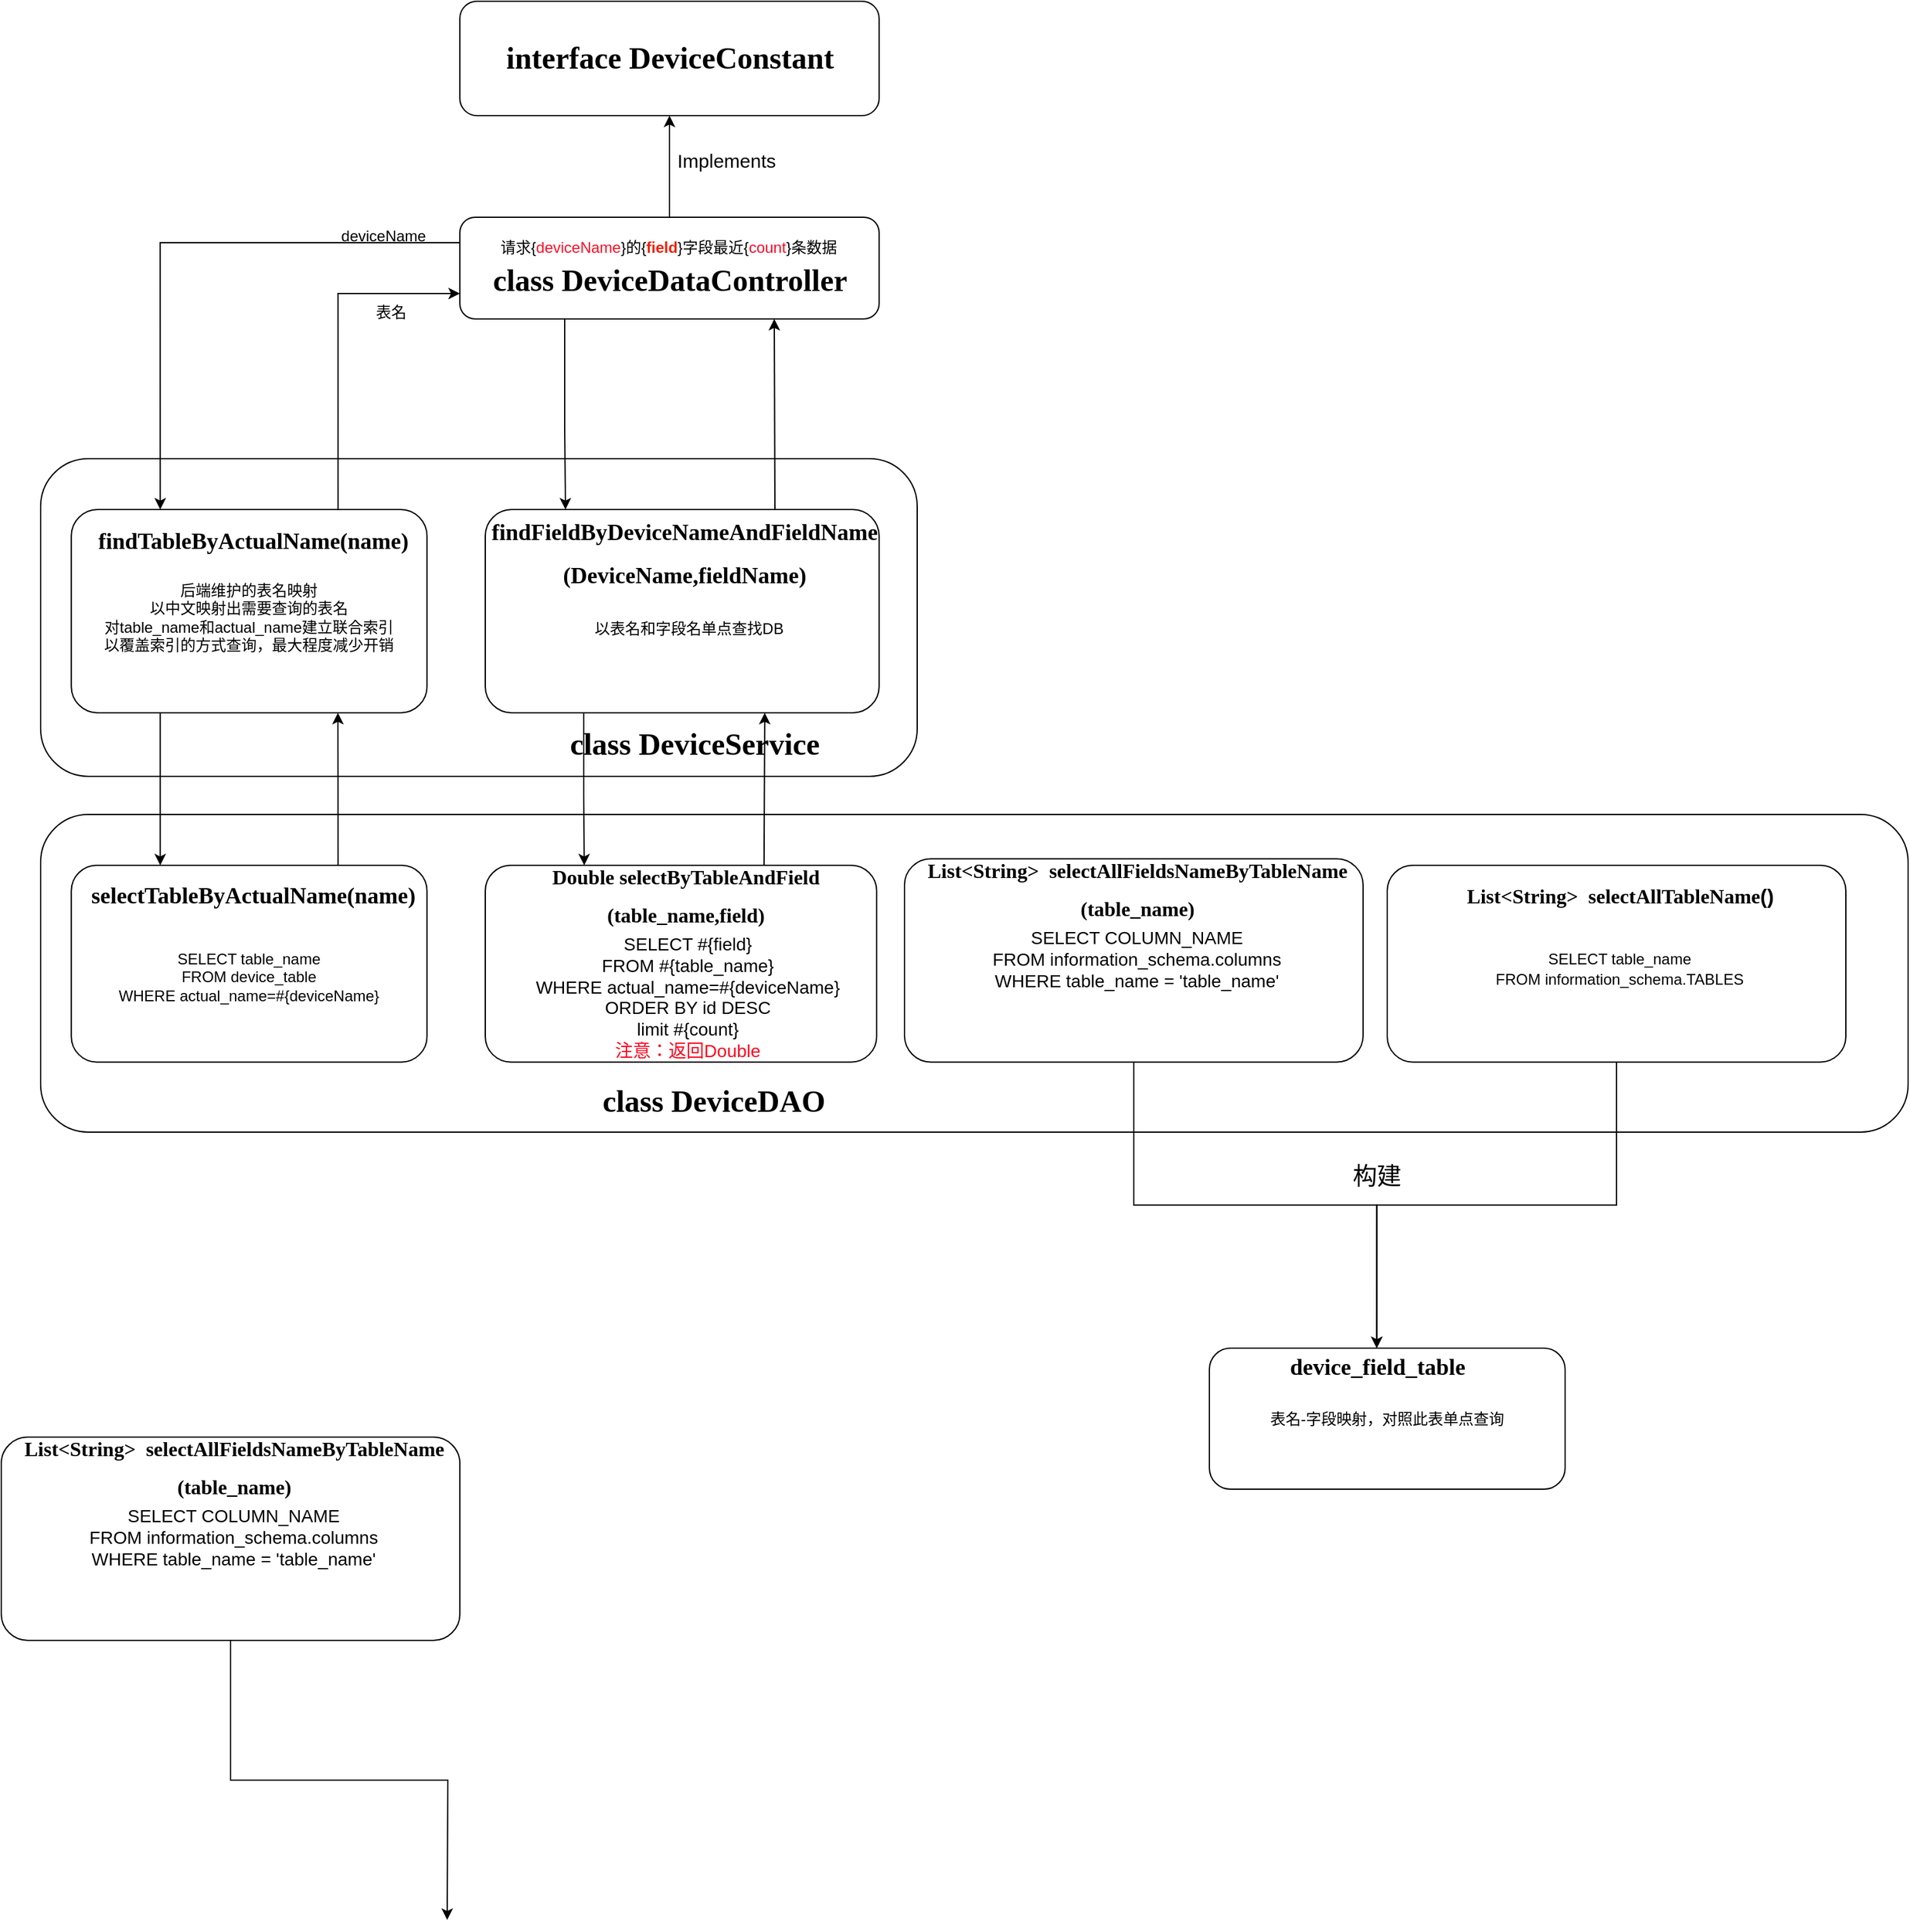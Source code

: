 <mxfile version="21.3.7" type="github">
  <diagram id="C5RBs43oDa-KdzZeNtuy" name="Page-1">
    <mxGraphModel dx="2901" dy="2356" grid="1" gridSize="10" guides="1" tooltips="1" connect="1" arrows="1" fold="1" page="1" pageScale="1" pageWidth="827" pageHeight="1169" math="0" shadow="0">
      <root>
        <mxCell id="WIyWlLk6GJQsqaUBKTNV-0" />
        <mxCell id="WIyWlLk6GJQsqaUBKTNV-1" parent="WIyWlLk6GJQsqaUBKTNV-0" />
        <mxCell id="HSwGKQN04GHCL3bgjbMO-42" value="" style="rounded=1;whiteSpace=wrap;html=1;" vertex="1" parent="WIyWlLk6GJQsqaUBKTNV-1">
          <mxGeometry x="-470" y="630" width="1470" height="250" as="geometry" />
        </mxCell>
        <mxCell id="HSwGKQN04GHCL3bgjbMO-9" value="" style="rounded=1;whiteSpace=wrap;html=1;" vertex="1" parent="WIyWlLk6GJQsqaUBKTNV-1">
          <mxGeometry x="-470" y="350" width="690" height="250" as="geometry" />
        </mxCell>
        <mxCell id="HSwGKQN04GHCL3bgjbMO-39" value="deviceName" style="text;html=1;strokeColor=none;fillColor=none;align=center;verticalAlign=middle;whiteSpace=wrap;rounded=0;" vertex="1" parent="WIyWlLk6GJQsqaUBKTNV-1">
          <mxGeometry x="-230" y="160" width="60" height="30" as="geometry" />
        </mxCell>
        <mxCell id="HSwGKQN04GHCL3bgjbMO-40" value="表名" style="text;html=1;strokeColor=none;fillColor=none;align=center;verticalAlign=middle;whiteSpace=wrap;rounded=0;" vertex="1" parent="WIyWlLk6GJQsqaUBKTNV-1">
          <mxGeometry x="-224.12" y="220" width="60" height="30" as="geometry" />
        </mxCell>
        <mxCell id="HSwGKQN04GHCL3bgjbMO-62" style="edgeStyle=orthogonalEdgeStyle;rounded=0;orthogonalLoop=1;jettySize=auto;html=1;exitX=0;exitY=0.25;exitDx=0;exitDy=0;entryX=0.25;entryY=0;entryDx=0;entryDy=0;" edge="1" parent="WIyWlLk6GJQsqaUBKTNV-1" source="HSwGKQN04GHCL3bgjbMO-5" target="HSwGKQN04GHCL3bgjbMO-11">
          <mxGeometry relative="1" as="geometry" />
        </mxCell>
        <mxCell id="HSwGKQN04GHCL3bgjbMO-63" style="edgeStyle=orthogonalEdgeStyle;rounded=0;orthogonalLoop=1;jettySize=auto;html=1;exitX=0.75;exitY=0;exitDx=0;exitDy=0;entryX=0;entryY=0.75;entryDx=0;entryDy=0;" edge="1" parent="WIyWlLk6GJQsqaUBKTNV-1" source="HSwGKQN04GHCL3bgjbMO-11" target="HSwGKQN04GHCL3bgjbMO-5">
          <mxGeometry relative="1" as="geometry" />
        </mxCell>
        <mxCell id="HSwGKQN04GHCL3bgjbMO-81" value="" style="rounded=1;whiteSpace=wrap;html=1;" vertex="1" parent="WIyWlLk6GJQsqaUBKTNV-1">
          <mxGeometry x="-140" y="-10" width="330" height="90" as="geometry" />
        </mxCell>
        <mxCell id="HSwGKQN04GHCL3bgjbMO-83" style="edgeStyle=orthogonalEdgeStyle;rounded=0;orthogonalLoop=1;jettySize=auto;html=1;exitX=0.5;exitY=0;exitDx=0;exitDy=0;entryX=0.5;entryY=1;entryDx=0;entryDy=0;" edge="1" parent="WIyWlLk6GJQsqaUBKTNV-1" source="HSwGKQN04GHCL3bgjbMO-5" target="HSwGKQN04GHCL3bgjbMO-81">
          <mxGeometry relative="1" as="geometry" />
        </mxCell>
        <mxCell id="HSwGKQN04GHCL3bgjbMO-84" value="&lt;span style=&quot;font-weight: normal;&quot;&gt;Implements&lt;/span&gt;" style="text;html=1;strokeColor=none;fillColor=none;align=center;verticalAlign=middle;whiteSpace=wrap;rounded=0;fontSize=15;fontStyle=1" vertex="1" parent="WIyWlLk6GJQsqaUBKTNV-1">
          <mxGeometry x="40" y="100" width="60" height="30" as="geometry" />
        </mxCell>
        <mxCell id="HSwGKQN04GHCL3bgjbMO-89" value="&lt;h1 style=&quot;border-color: var(--border-color);&quot;&gt;&lt;font style=&quot;border-color: var(--border-color);&quot; face=&quot;Times New Roman&quot;&gt;interface&amp;nbsp;&lt;/font&gt;&lt;font face=&quot;Times New Roman&quot;&gt;DeviceConstant&lt;/font&gt;&lt;/h1&gt;" style="text;html=1;strokeColor=none;fillColor=none;align=center;verticalAlign=middle;whiteSpace=wrap;rounded=0;" vertex="1" parent="WIyWlLk6GJQsqaUBKTNV-1">
          <mxGeometry x="-117.5" y="20" width="285" height="30" as="geometry" />
        </mxCell>
        <mxCell id="HSwGKQN04GHCL3bgjbMO-75" value="" style="group" vertex="1" connectable="0" parent="WIyWlLk6GJQsqaUBKTNV-1">
          <mxGeometry x="-501" y="1120" width="361" height="160" as="geometry" />
        </mxCell>
        <mxCell id="HSwGKQN04GHCL3bgjbMO-76" value="" style="group" vertex="1" connectable="0" parent="HSwGKQN04GHCL3bgjbMO-75">
          <mxGeometry width="361" height="160" as="geometry" />
        </mxCell>
        <mxCell id="HSwGKQN04GHCL3bgjbMO-94" value="" style="group" vertex="1" connectable="0" parent="HSwGKQN04GHCL3bgjbMO-76">
          <mxGeometry width="361" height="160" as="geometry" />
        </mxCell>
        <mxCell id="HSwGKQN04GHCL3bgjbMO-125" style="edgeStyle=orthogonalEdgeStyle;rounded=0;orthogonalLoop=1;jettySize=auto;html=1;exitX=0.5;exitY=1;exitDx=0;exitDy=0;" edge="1" parent="HSwGKQN04GHCL3bgjbMO-94" source="HSwGKQN04GHCL3bgjbMO-77">
          <mxGeometry relative="1" as="geometry">
            <mxPoint x="351" y="380" as="targetPoint" />
          </mxGeometry>
        </mxCell>
        <mxCell id="HSwGKQN04GHCL3bgjbMO-77" value="" style="rounded=1;whiteSpace=wrap;html=1;arcSize=13;" vertex="1" parent="HSwGKQN04GHCL3bgjbMO-94">
          <mxGeometry width="361" height="160" as="geometry" />
        </mxCell>
        <mxCell id="HSwGKQN04GHCL3bgjbMO-78" value="&lt;h1 style=&quot;border-color: var(--border-color); font-size: 16px;&quot;&gt;&lt;font style=&quot;border-color: var(--border-color); font-size: 16px;&quot; face=&quot;Times New Roman&quot;&gt;List&amp;lt;String&amp;gt;&amp;nbsp; selectAllFieldsNameByTableName&lt;/font&gt;&lt;/h1&gt;&lt;h1 style=&quot;border-color: var(--border-color); font-size: 16px;&quot;&gt;&lt;font style=&quot;border-color: var(--border-color); font-size: 16px;&quot; face=&quot;Times New Roman&quot;&gt;(table_name)&lt;/font&gt;&lt;/h1&gt;" style="text;html=1;strokeColor=none;fillColor=none;align=center;verticalAlign=middle;whiteSpace=wrap;rounded=0;fontSize=16;spacing=2;" vertex="1" parent="HSwGKQN04GHCL3bgjbMO-94">
          <mxGeometry x="5.639" y="9.68" width="355.361" height="29.03" as="geometry" />
        </mxCell>
        <mxCell id="HSwGKQN04GHCL3bgjbMO-79" value="&lt;font style=&quot;font-size: 14px;&quot;&gt;SELECT COLUMN_NAME &lt;br&gt;FROM information_schema.columns &lt;br&gt;WHERE table_name = &#39;table_name&#39;&lt;br&gt;&lt;/font&gt;" style="text;whiteSpace=wrap;html=1;align=center;" vertex="1" parent="HSwGKQN04GHCL3bgjbMO-94">
          <mxGeometry x="38.403" y="47.42" width="289.844" height="60" as="geometry" />
        </mxCell>
        <mxCell id="HSwGKQN04GHCL3bgjbMO-43" value="&lt;h1 style=&quot;border-color: var(--border-color);&quot;&gt;&lt;font style=&quot;border-color: var(--border-color);&quot; face=&quot;Times New Roman&quot;&gt;class DeviceDAO&lt;/font&gt;&lt;/h1&gt;" style="text;html=1;strokeColor=none;fillColor=none;align=center;verticalAlign=middle;whiteSpace=wrap;rounded=0;" vertex="1" parent="WIyWlLk6GJQsqaUBKTNV-1">
          <mxGeometry x="-210" y="841.29" width="540" height="29.032" as="geometry" />
        </mxCell>
        <mxCell id="HSwGKQN04GHCL3bgjbMO-44" value="" style="group" vertex="1" connectable="0" parent="WIyWlLk6GJQsqaUBKTNV-1">
          <mxGeometry x="-445.87" y="670.004" width="281.75" height="154.839" as="geometry" />
        </mxCell>
        <mxCell id="HSwGKQN04GHCL3bgjbMO-45" value="" style="rounded=1;whiteSpace=wrap;html=1;arcSize=13;" vertex="1" parent="HSwGKQN04GHCL3bgjbMO-44">
          <mxGeometry width="280" height="154.839" as="geometry" />
        </mxCell>
        <mxCell id="HSwGKQN04GHCL3bgjbMO-46" value="&lt;h1 style=&quot;border-color: var(--border-color); font-size: 18px;&quot;&gt;&lt;font style=&quot;border-color: var(--border-color); font-size: 18px;&quot; face=&quot;Times New Roman&quot;&gt;selectTableByActualName(name)&lt;/font&gt;&lt;/h1&gt;" style="text;html=1;strokeColor=none;fillColor=none;align=center;verticalAlign=middle;whiteSpace=wrap;rounded=0;fontSize=18;" vertex="1" parent="HSwGKQN04GHCL3bgjbMO-44">
          <mxGeometry x="5.25" y="9.677" width="276.5" height="29.032" as="geometry" />
        </mxCell>
        <mxCell id="HSwGKQN04GHCL3bgjbMO-47" value="SELECT table_name&lt;br&gt;FROM device_table&lt;br&gt;WHERE actual_name=#{deviceName}" style="text;whiteSpace=wrap;html=1;align=center;" vertex="1" parent="HSwGKQN04GHCL3bgjbMO-44">
          <mxGeometry x="5" y="59.997" width="270" height="77.419" as="geometry" />
        </mxCell>
        <mxCell id="HSwGKQN04GHCL3bgjbMO-58" style="edgeStyle=orthogonalEdgeStyle;rounded=0;orthogonalLoop=1;jettySize=auto;html=1;exitX=0.75;exitY=0;exitDx=0;exitDy=0;" edge="1" parent="HSwGKQN04GHCL3bgjbMO-44" source="HSwGKQN04GHCL3bgjbMO-45">
          <mxGeometry relative="1" as="geometry">
            <mxPoint x="209.87" y="-120.004" as="targetPoint" />
          </mxGeometry>
        </mxCell>
        <mxCell id="HSwGKQN04GHCL3bgjbMO-67" value="" style="group" vertex="1" connectable="0" parent="WIyWlLk6GJQsqaUBKTNV-1">
          <mxGeometry x="-120" y="670" width="310" height="154.84" as="geometry" />
        </mxCell>
        <mxCell id="HSwGKQN04GHCL3bgjbMO-68" value="" style="group" vertex="1" connectable="0" parent="HSwGKQN04GHCL3bgjbMO-67">
          <mxGeometry width="310" height="154.84" as="geometry" />
        </mxCell>
        <mxCell id="HSwGKQN04GHCL3bgjbMO-91" value="" style="group" vertex="1" connectable="0" parent="HSwGKQN04GHCL3bgjbMO-68">
          <mxGeometry width="310" height="154.84" as="geometry" />
        </mxCell>
        <mxCell id="HSwGKQN04GHCL3bgjbMO-64" value="" style="rounded=1;whiteSpace=wrap;html=1;arcSize=13;" vertex="1" parent="HSwGKQN04GHCL3bgjbMO-91">
          <mxGeometry width="308.075" height="154.84" as="geometry" />
        </mxCell>
        <mxCell id="HSwGKQN04GHCL3bgjbMO-65" value="&lt;h1 style=&quot;border-color: var(--border-color); font-size: 16px;&quot;&gt;&lt;font style=&quot;border-color: var(--border-color); font-size: 16px;&quot; face=&quot;Times New Roman&quot;&gt;Double selectByTableAndField&lt;/font&gt;&lt;/h1&gt;&lt;h1 style=&quot;border-color: var(--border-color); font-size: 16px;&quot;&gt;&lt;font style=&quot;border-color: var(--border-color); font-size: 16px;&quot; face=&quot;Times New Roman&quot;&gt;(table_name,field)&lt;/font&gt;&lt;/h1&gt;" style="text;html=1;strokeColor=none;fillColor=none;align=center;verticalAlign=middle;whiteSpace=wrap;rounded=0;fontSize=16;spacing=2;" vertex="1" parent="HSwGKQN04GHCL3bgjbMO-91">
          <mxGeometry x="5.776" y="9.677" width="304.224" height="29.032" as="geometry" />
        </mxCell>
        <mxCell id="HSwGKQN04GHCL3bgjbMO-66" value="&lt;font style=&quot;font-size: 14px;&quot;&gt;SELECT #{field}&lt;br&gt;FROM #{table_name}&lt;br&gt;WHERE actual_name=#{deviceName}&lt;br&gt;ORDER BY id DESC&lt;br&gt;limit #{count}&lt;br&gt;&lt;font color=&quot;#ff051e&quot;&gt;注意：返回Double&lt;/font&gt;&lt;br&gt;&lt;/font&gt;" style="text;whiteSpace=wrap;html=1;align=center;" vertex="1" parent="HSwGKQN04GHCL3bgjbMO-91">
          <mxGeometry x="11" y="47.42" width="297.07" height="60" as="geometry" />
        </mxCell>
        <mxCell id="HSwGKQN04GHCL3bgjbMO-10" value="&lt;h1 style=&quot;border-color: var(--border-color);&quot;&gt;&lt;font style=&quot;border-color: var(--border-color);&quot; face=&quot;Times New Roman&quot;&gt;class DeviceService&lt;/font&gt;&lt;/h1&gt;" style="text;html=1;strokeColor=none;fillColor=none;align=center;verticalAlign=middle;whiteSpace=wrap;rounded=0;" vertex="1" parent="WIyWlLk6GJQsqaUBKTNV-1">
          <mxGeometry x="-130" y="560" width="350" height="30" as="geometry" />
        </mxCell>
        <mxCell id="HSwGKQN04GHCL3bgjbMO-25" value="" style="group" vertex="1" connectable="0" parent="WIyWlLk6GJQsqaUBKTNV-1">
          <mxGeometry x="-445.87" y="390" width="281.75" height="160" as="geometry" />
        </mxCell>
        <mxCell id="HSwGKQN04GHCL3bgjbMO-11" value="" style="rounded=1;whiteSpace=wrap;html=1;arcSize=13;" vertex="1" parent="HSwGKQN04GHCL3bgjbMO-25">
          <mxGeometry width="280" height="160" as="geometry" />
        </mxCell>
        <mxCell id="HSwGKQN04GHCL3bgjbMO-12" value="&lt;h1 style=&quot;border-color: var(--border-color); font-size: 18px;&quot;&gt;&lt;font style=&quot;border-color: var(--border-color); font-size: 18px;&quot; face=&quot;Times New Roman&quot;&gt;findTableByActualName(name)&lt;/font&gt;&lt;/h1&gt;" style="text;html=1;strokeColor=none;fillColor=none;align=center;verticalAlign=middle;whiteSpace=wrap;rounded=0;fontSize=18;" vertex="1" parent="HSwGKQN04GHCL3bgjbMO-25">
          <mxGeometry x="5.25" y="10" width="276.5" height="30.0" as="geometry" />
        </mxCell>
        <mxCell id="HSwGKQN04GHCL3bgjbMO-14" value="后端维护的表名映射&lt;br&gt;以中文映射出需要查询的表名&lt;br&gt;对table_name和actual_name建立联合索引&lt;br&gt;以覆盖索引的方式查询，最大程度减少开销" style="text;whiteSpace=wrap;html=1;align=center;" vertex="1" parent="HSwGKQN04GHCL3bgjbMO-25">
          <mxGeometry x="5" y="50.0" width="270" height="80" as="geometry" />
        </mxCell>
        <mxCell id="HSwGKQN04GHCL3bgjbMO-57" style="edgeStyle=orthogonalEdgeStyle;rounded=0;orthogonalLoop=1;jettySize=auto;html=1;exitX=0.25;exitY=1;exitDx=0;exitDy=0;entryX=0.25;entryY=0;entryDx=0;entryDy=0;" edge="1" parent="WIyWlLk6GJQsqaUBKTNV-1" source="HSwGKQN04GHCL3bgjbMO-11" target="HSwGKQN04GHCL3bgjbMO-45">
          <mxGeometry relative="1" as="geometry" />
        </mxCell>
        <mxCell id="HSwGKQN04GHCL3bgjbMO-114" style="edgeStyle=orthogonalEdgeStyle;rounded=0;orthogonalLoop=1;jettySize=auto;html=1;exitX=0.25;exitY=1;exitDx=0;exitDy=0;entryX=0.201;entryY=-0.667;entryDx=0;entryDy=0;entryPerimeter=0;" edge="1" parent="WIyWlLk6GJQsqaUBKTNV-1" source="HSwGKQN04GHCL3bgjbMO-5" target="HSwGKQN04GHCL3bgjbMO-73">
          <mxGeometry relative="1" as="geometry" />
        </mxCell>
        <mxCell id="HSwGKQN04GHCL3bgjbMO-5" value="" style="rounded=1;whiteSpace=wrap;html=1;" vertex="1" parent="WIyWlLk6GJQsqaUBKTNV-1">
          <mxGeometry x="-140" y="160" width="330" height="80" as="geometry" />
        </mxCell>
        <mxCell id="HSwGKQN04GHCL3bgjbMO-3" value="请求{&lt;font color=&quot;#ff0d25&quot;&gt;deviceName&lt;/font&gt;}的{&lt;b&gt;&lt;font color=&quot;#f21f07&quot;&gt;field&lt;/font&gt;&lt;/b&gt;}字段最近{&lt;font color=&quot;#ff0324&quot;&gt;count&lt;/font&gt;}条数据" style="text;whiteSpace=wrap;html=1;" vertex="1" parent="WIyWlLk6GJQsqaUBKTNV-1">
          <mxGeometry x="-110" y="170" width="270" height="30" as="geometry" />
        </mxCell>
        <mxCell id="HSwGKQN04GHCL3bgjbMO-6" value="&lt;h1 style=&quot;border-color: var(--border-color);&quot;&gt;&lt;font style=&quot;border-color: var(--border-color);&quot; face=&quot;Times New Roman&quot;&gt;class DeviceDataController&lt;/font&gt;&lt;/h1&gt;" style="text;html=1;strokeColor=none;fillColor=none;align=center;verticalAlign=middle;whiteSpace=wrap;rounded=0;" vertex="1" parent="WIyWlLk6GJQsqaUBKTNV-1">
          <mxGeometry x="-117.5" y="200" width="285" height="20" as="geometry" />
        </mxCell>
        <mxCell id="HSwGKQN04GHCL3bgjbMO-116" style="edgeStyle=orthogonalEdgeStyle;rounded=0;orthogonalLoop=1;jettySize=auto;html=1;exitX=0.25;exitY=1;exitDx=0;exitDy=0;entryX=0.237;entryY=-0.333;entryDx=0;entryDy=0;entryPerimeter=0;" edge="1" parent="WIyWlLk6GJQsqaUBKTNV-1" source="HSwGKQN04GHCL3bgjbMO-72" target="HSwGKQN04GHCL3bgjbMO-65">
          <mxGeometry relative="1" as="geometry" />
        </mxCell>
        <mxCell id="HSwGKQN04GHCL3bgjbMO-72" value="" style="rounded=1;whiteSpace=wrap;html=1;arcSize=13;" vertex="1" parent="WIyWlLk6GJQsqaUBKTNV-1">
          <mxGeometry x="-120" y="390" width="310" height="160" as="geometry" />
        </mxCell>
        <mxCell id="HSwGKQN04GHCL3bgjbMO-73" value="&lt;h1 style=&quot;border-color: var(--border-color); font-size: 18px;&quot;&gt;&lt;font style=&quot;border-color: var(--border-color); font-size: 18px;&quot; face=&quot;Times New Roman&quot;&gt;findFieldByDeviceNameAndFieldName&lt;/font&gt;&lt;/h1&gt;&lt;h1 style=&quot;border-color: var(--border-color); font-size: 18px;&quot;&gt;&lt;font style=&quot;border-color: var(--border-color); font-size: 18px;&quot; face=&quot;Times New Roman&quot;&gt;(DeviceName,fieldName)&lt;/font&gt;&lt;/h1&gt;" style="text;html=1;strokeColor=none;fillColor=none;align=center;verticalAlign=middle;whiteSpace=wrap;rounded=0;fontSize=18;" vertex="1" parent="WIyWlLk6GJQsqaUBKTNV-1">
          <mxGeometry x="-119.997" y="410" width="314.037" height="30.0" as="geometry" />
        </mxCell>
        <mxCell id="HSwGKQN04GHCL3bgjbMO-74" value="以表名和字段名单点查找DB" style="text;whiteSpace=wrap;html=1;align=center;" vertex="1" parent="WIyWlLk6GJQsqaUBKTNV-1">
          <mxGeometry x="-113.322" y="470" width="306.653" height="40" as="geometry" />
        </mxCell>
        <mxCell id="HSwGKQN04GHCL3bgjbMO-115" value="" style="endArrow=classic;html=1;rounded=0;entryX=0.75;entryY=1;entryDx=0;entryDy=0;" edge="1" parent="WIyWlLk6GJQsqaUBKTNV-1" target="HSwGKQN04GHCL3bgjbMO-5">
          <mxGeometry width="50" height="50" relative="1" as="geometry">
            <mxPoint x="108" y="390" as="sourcePoint" />
            <mxPoint x="160" y="340" as="targetPoint" />
          </mxGeometry>
        </mxCell>
        <mxCell id="HSwGKQN04GHCL3bgjbMO-117" value="" style="endArrow=classic;html=1;rounded=0;" edge="1" parent="WIyWlLk6GJQsqaUBKTNV-1">
          <mxGeometry width="50" height="50" relative="1" as="geometry">
            <mxPoint x="99.43" y="670" as="sourcePoint" />
            <mxPoint x="100" y="550" as="targetPoint" />
          </mxGeometry>
        </mxCell>
        <mxCell id="HSwGKQN04GHCL3bgjbMO-118" value="" style="group" vertex="1" connectable="0" parent="WIyWlLk6GJQsqaUBKTNV-1">
          <mxGeometry x="590" y="670" width="361" height="154.84" as="geometry" />
        </mxCell>
        <mxCell id="HSwGKQN04GHCL3bgjbMO-119" value="" style="group" vertex="1" connectable="0" parent="HSwGKQN04GHCL3bgjbMO-118">
          <mxGeometry width="361" height="154.84" as="geometry" />
        </mxCell>
        <mxCell id="HSwGKQN04GHCL3bgjbMO-120" value="" style="group" vertex="1" connectable="0" parent="HSwGKQN04GHCL3bgjbMO-119">
          <mxGeometry width="361" height="154.84" as="geometry" />
        </mxCell>
        <mxCell id="HSwGKQN04GHCL3bgjbMO-121" value="" style="rounded=1;whiteSpace=wrap;html=1;arcSize=13;" vertex="1" parent="HSwGKQN04GHCL3bgjbMO-120">
          <mxGeometry width="361" height="154.84" as="geometry" />
        </mxCell>
        <mxCell id="HSwGKQN04GHCL3bgjbMO-122" value="&lt;h1 style=&quot;border-color: var(--border-color); font-size: 16px;&quot;&gt;&lt;font style=&quot;border-color: var(--border-color); font-size: 16px;&quot; face=&quot;Times New Roman&quot;&gt;List&amp;lt;String&amp;gt;&amp;nbsp; selectAllTableName&lt;/font&gt;()&lt;/h1&gt;" style="text;html=1;strokeColor=none;fillColor=none;align=center;verticalAlign=middle;whiteSpace=wrap;rounded=0;fontSize=16;spacing=2;" vertex="1" parent="HSwGKQN04GHCL3bgjbMO-120">
          <mxGeometry x="5.639" y="9.68" width="355.361" height="29.03" as="geometry" />
        </mxCell>
        <mxCell id="HSwGKQN04GHCL3bgjbMO-123" value="&lt;font style=&quot;&quot;&gt;SELECT table_name &lt;br&gt;FROM information_schema.TABLES&lt;span style=&quot;font-size: 14px;&quot;&gt;&lt;/span&gt;&lt;br&gt;&lt;/font&gt;" style="text;whiteSpace=wrap;html=1;align=center;" vertex="1" parent="HSwGKQN04GHCL3bgjbMO-120">
          <mxGeometry x="38.403" y="60" width="289.844" height="60" as="geometry" />
        </mxCell>
        <mxCell id="HSwGKQN04GHCL3bgjbMO-127" value="表名-字段映射，对照此表单点查询" style="rounded=1;whiteSpace=wrap;html=1;" vertex="1" parent="WIyWlLk6GJQsqaUBKTNV-1">
          <mxGeometry x="450" y="1050" width="280" height="111" as="geometry" />
        </mxCell>
        <mxCell id="HSwGKQN04GHCL3bgjbMO-128" value="&lt;h1 style=&quot;border-color: var(--border-color); font-size: 18px;&quot;&gt;&lt;font face=&quot;Times New Roman&quot;&gt;device_field_table&lt;/font&gt;&lt;/h1&gt;" style="text;html=1;strokeColor=none;fillColor=none;align=center;verticalAlign=middle;whiteSpace=wrap;rounded=0;fontSize=18;" vertex="1" parent="WIyWlLk6GJQsqaUBKTNV-1">
          <mxGeometry x="443.5" y="1050.002" width="276.5" height="29.032" as="geometry" />
        </mxCell>
        <mxCell id="HSwGKQN04GHCL3bgjbMO-132" value="" style="group" vertex="1" connectable="0" parent="WIyWlLk6GJQsqaUBKTNV-1">
          <mxGeometry x="210" y="664.84" width="361" height="160" as="geometry" />
        </mxCell>
        <mxCell id="HSwGKQN04GHCL3bgjbMO-133" value="" style="group" vertex="1" connectable="0" parent="HSwGKQN04GHCL3bgjbMO-132">
          <mxGeometry width="361" height="160" as="geometry" />
        </mxCell>
        <mxCell id="HSwGKQN04GHCL3bgjbMO-134" value="" style="group" vertex="1" connectable="0" parent="HSwGKQN04GHCL3bgjbMO-133">
          <mxGeometry width="361" height="160" as="geometry" />
        </mxCell>
        <mxCell id="HSwGKQN04GHCL3bgjbMO-139" value="" style="rounded=1;whiteSpace=wrap;html=1;arcSize=13;" vertex="1" parent="HSwGKQN04GHCL3bgjbMO-134">
          <mxGeometry width="361" height="160" as="geometry" />
        </mxCell>
        <mxCell id="HSwGKQN04GHCL3bgjbMO-140" value="&lt;h1 style=&quot;border-color: var(--border-color); font-size: 16px;&quot;&gt;&lt;font style=&quot;border-color: var(--border-color); font-size: 16px;&quot; face=&quot;Times New Roman&quot;&gt;List&amp;lt;String&amp;gt;&amp;nbsp; selectAllFieldsNameByTableName&lt;/font&gt;&lt;/h1&gt;&lt;h1 style=&quot;border-color: var(--border-color); font-size: 16px;&quot;&gt;&lt;font style=&quot;border-color: var(--border-color); font-size: 16px;&quot; face=&quot;Times New Roman&quot;&gt;(table_name)&lt;/font&gt;&lt;/h1&gt;" style="text;html=1;strokeColor=none;fillColor=none;align=center;verticalAlign=middle;whiteSpace=wrap;rounded=0;fontSize=16;spacing=2;" vertex="1" parent="HSwGKQN04GHCL3bgjbMO-134">
          <mxGeometry x="5.639" y="9.68" width="355.361" height="29.03" as="geometry" />
        </mxCell>
        <mxCell id="HSwGKQN04GHCL3bgjbMO-141" value="&lt;font style=&quot;font-size: 14px;&quot;&gt;SELECT COLUMN_NAME &lt;br&gt;FROM information_schema.columns &lt;br&gt;WHERE table_name = &#39;table_name&#39;&lt;br&gt;&lt;/font&gt;" style="text;whiteSpace=wrap;html=1;align=center;" vertex="1" parent="HSwGKQN04GHCL3bgjbMO-134">
          <mxGeometry x="38.403" y="47.42" width="289.844" height="60" as="geometry" />
        </mxCell>
        <mxCell id="HSwGKQN04GHCL3bgjbMO-142" style="edgeStyle=orthogonalEdgeStyle;rounded=0;orthogonalLoop=1;jettySize=auto;html=1;exitX=0.5;exitY=1;exitDx=0;exitDy=0;" edge="1" parent="WIyWlLk6GJQsqaUBKTNV-1" source="HSwGKQN04GHCL3bgjbMO-139" target="HSwGKQN04GHCL3bgjbMO-128">
          <mxGeometry relative="1" as="geometry" />
        </mxCell>
        <mxCell id="HSwGKQN04GHCL3bgjbMO-144" style="edgeStyle=orthogonalEdgeStyle;rounded=0;orthogonalLoop=1;jettySize=auto;html=1;exitX=0.5;exitY=1;exitDx=0;exitDy=0;entryX=0.5;entryY=0;entryDx=0;entryDy=0;" edge="1" parent="WIyWlLk6GJQsqaUBKTNV-1" source="HSwGKQN04GHCL3bgjbMO-121" target="HSwGKQN04GHCL3bgjbMO-128">
          <mxGeometry relative="1" as="geometry" />
        </mxCell>
        <mxCell id="HSwGKQN04GHCL3bgjbMO-145" value="构建" style="text;html=1;strokeColor=none;fillColor=none;align=center;verticalAlign=middle;whiteSpace=wrap;rounded=0;fontSize=19;" vertex="1" parent="WIyWlLk6GJQsqaUBKTNV-1">
          <mxGeometry x="551.75" y="900" width="60" height="30" as="geometry" />
        </mxCell>
      </root>
    </mxGraphModel>
  </diagram>
</mxfile>
